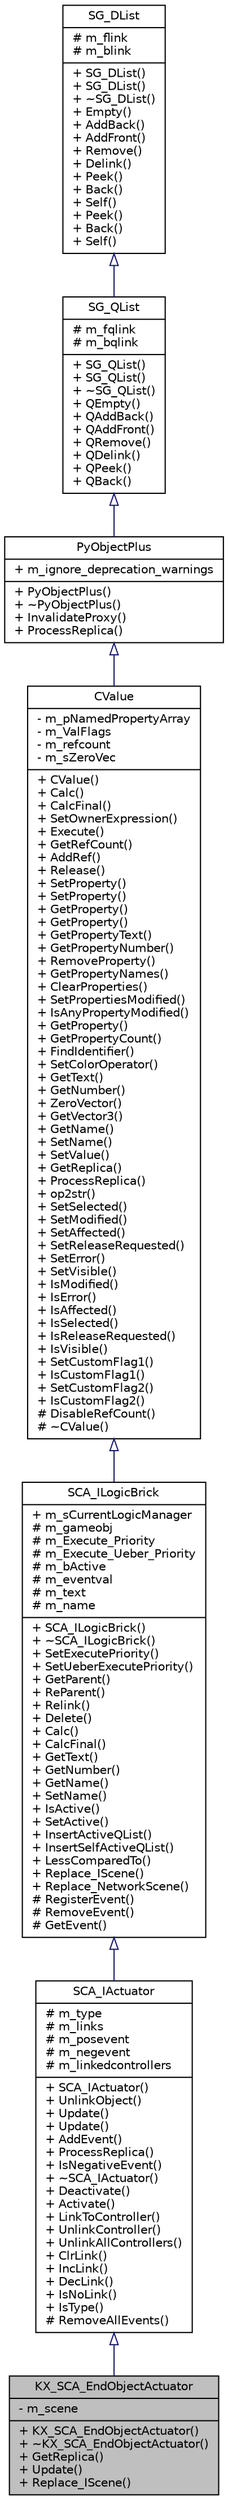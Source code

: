 digraph G
{
  edge [fontname="Helvetica",fontsize="10",labelfontname="Helvetica",labelfontsize="10"];
  node [fontname="Helvetica",fontsize="10",shape=record];
  Node1 [label="{KX_SCA_EndObjectActuator\n|- m_scene\l|+ KX_SCA_EndObjectActuator()\l+ ~KX_SCA_EndObjectActuator()\l+ GetReplica()\l+ Update()\l+ Replace_IScene()\l}",height=0.2,width=0.4,color="black", fillcolor="grey75", style="filled" fontcolor="black"];
  Node2 -> Node1 [dir=back,color="midnightblue",fontsize="10",style="solid",arrowtail="empty",fontname="Helvetica"];
  Node2 [label="{SCA_IActuator\n|# m_type\l# m_links\l# m_posevent\l# m_negevent\l# m_linkedcontrollers\l|+ SCA_IActuator()\l+ UnlinkObject()\l+ Update()\l+ Update()\l+ AddEvent()\l+ ProcessReplica()\l+ IsNegativeEvent()\l+ ~SCA_IActuator()\l+ Deactivate()\l+ Activate()\l+ LinkToController()\l+ UnlinkController()\l+ UnlinkAllControllers()\l+ ClrLink()\l+ IncLink()\l+ DecLink()\l+ IsNoLink()\l+ IsType()\l# RemoveAllEvents()\l}",height=0.2,width=0.4,color="black", fillcolor="white", style="filled",URL="$d5/d8b/classSCA__IActuator.html"];
  Node3 -> Node2 [dir=back,color="midnightblue",fontsize="10",style="solid",arrowtail="empty",fontname="Helvetica"];
  Node3 [label="{SCA_ILogicBrick\n|+ m_sCurrentLogicManager\l# m_gameobj\l# m_Execute_Priority\l# m_Execute_Ueber_Priority\l# m_bActive\l# m_eventval\l# m_text\l# m_name\l|+ SCA_ILogicBrick()\l+ ~SCA_ILogicBrick()\l+ SetExecutePriority()\l+ SetUeberExecutePriority()\l+ GetParent()\l+ ReParent()\l+ Relink()\l+ Delete()\l+ Calc()\l+ CalcFinal()\l+ GetText()\l+ GetNumber()\l+ GetName()\l+ SetName()\l+ IsActive()\l+ SetActive()\l+ InsertActiveQList()\l+ InsertSelfActiveQList()\l+ LessComparedTo()\l+ Replace_IScene()\l+ Replace_NetworkScene()\l# RegisterEvent()\l# RemoveEvent()\l# GetEvent()\l}",height=0.2,width=0.4,color="black", fillcolor="white", style="filled",URL="$d6/d9f/classSCA__ILogicBrick.html"];
  Node4 -> Node3 [dir=back,color="midnightblue",fontsize="10",style="solid",arrowtail="empty",fontname="Helvetica"];
  Node4 [label="{CValue\n|- m_pNamedPropertyArray\l- m_ValFlags\l- m_refcount\l- m_sZeroVec\l|+ CValue()\l+ Calc()\l+ CalcFinal()\l+ SetOwnerExpression()\l+ Execute()\l+ GetRefCount()\l+ AddRef()\l+ Release()\l+ SetProperty()\l+ SetProperty()\l+ GetProperty()\l+ GetProperty()\l+ GetPropertyText()\l+ GetPropertyNumber()\l+ RemoveProperty()\l+ GetPropertyNames()\l+ ClearProperties()\l+ SetPropertiesModified()\l+ IsAnyPropertyModified()\l+ GetProperty()\l+ GetPropertyCount()\l+ FindIdentifier()\l+ SetColorOperator()\l+ GetText()\l+ GetNumber()\l+ ZeroVector()\l+ GetVector3()\l+ GetName()\l+ SetName()\l+ SetValue()\l+ GetReplica()\l+ ProcessReplica()\l+ op2str()\l+ SetSelected()\l+ SetModified()\l+ SetAffected()\l+ SetReleaseRequested()\l+ SetError()\l+ SetVisible()\l+ IsModified()\l+ IsError()\l+ IsAffected()\l+ IsSelected()\l+ IsReleaseRequested()\l+ IsVisible()\l+ SetCustomFlag1()\l+ IsCustomFlag1()\l+ SetCustomFlag2()\l+ IsCustomFlag2()\l# DisableRefCount()\l# ~CValue()\l}",height=0.2,width=0.4,color="black", fillcolor="white", style="filled",URL="$d7/d9c/classCValue.html"];
  Node5 -> Node4 [dir=back,color="midnightblue",fontsize="10",style="solid",arrowtail="empty",fontname="Helvetica"];
  Node5 [label="{PyObjectPlus\n|+ m_ignore_deprecation_warnings\l|+ PyObjectPlus()\l+ ~PyObjectPlus()\l+ InvalidateProxy()\l+ ProcessReplica()\l}",height=0.2,width=0.4,color="black", fillcolor="white", style="filled",URL="$d0/dbc/classPyObjectPlus.html"];
  Node6 -> Node5 [dir=back,color="midnightblue",fontsize="10",style="solid",arrowtail="empty",fontname="Helvetica"];
  Node6 [label="{SG_QList\n|# m_fqlink\l# m_bqlink\l|+ SG_QList()\l+ SG_QList()\l+ ~SG_QList()\l+ QEmpty()\l+ QAddBack()\l+ QAddFront()\l+ QRemove()\l+ QDelink()\l+ QPeek()\l+ QBack()\l}",height=0.2,width=0.4,color="black", fillcolor="white", style="filled",URL="$d6/d05/classSG__QList.html"];
  Node7 -> Node6 [dir=back,color="midnightblue",fontsize="10",style="solid",arrowtail="empty",fontname="Helvetica"];
  Node7 [label="{SG_DList\n|# m_flink\l# m_blink\l|+ SG_DList()\l+ SG_DList()\l+ ~SG_DList()\l+ Empty()\l+ AddBack()\l+ AddFront()\l+ Remove()\l+ Delink()\l+ Peek()\l+ Back()\l+ Self()\l+ Peek()\l+ Back()\l+ Self()\l}",height=0.2,width=0.4,color="black", fillcolor="white", style="filled",URL="$db/d57/classSG__DList.html"];
}
